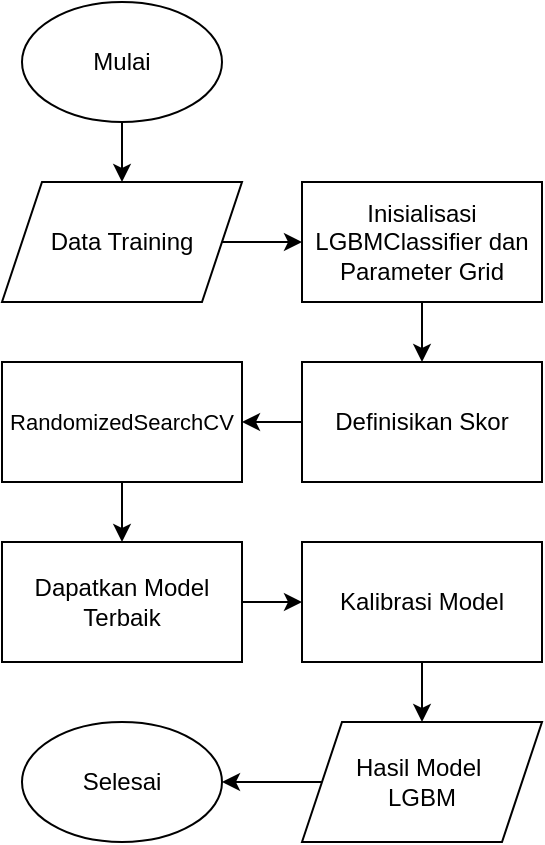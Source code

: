 <mxfile version="26.2.15">
  <diagram name="Page-1" id="fJQKvYSDg5BPfoZSww_d">
    <mxGraphModel dx="758" dy="460" grid="1" gridSize="10" guides="1" tooltips="1" connect="1" arrows="1" fold="1" page="1" pageScale="1" pageWidth="827" pageHeight="1169" math="0" shadow="0">
      <root>
        <mxCell id="0" />
        <mxCell id="1" parent="0" />
        <mxCell id="E9fjUXzIlTnjdSZBnWGk-3" style="edgeStyle=orthogonalEdgeStyle;rounded=0;orthogonalLoop=1;jettySize=auto;html=1;" edge="1" parent="1" source="E9fjUXzIlTnjdSZBnWGk-1" target="E9fjUXzIlTnjdSZBnWGk-2">
          <mxGeometry relative="1" as="geometry" />
        </mxCell>
        <mxCell id="E9fjUXzIlTnjdSZBnWGk-1" value="Mulai" style="ellipse;whiteSpace=wrap;html=1;" vertex="1" parent="1">
          <mxGeometry x="390" y="390" width="100" height="60" as="geometry" />
        </mxCell>
        <mxCell id="E9fjUXzIlTnjdSZBnWGk-5" style="edgeStyle=orthogonalEdgeStyle;rounded=0;orthogonalLoop=1;jettySize=auto;html=1;entryX=0;entryY=0.5;entryDx=0;entryDy=0;" edge="1" parent="1" source="E9fjUXzIlTnjdSZBnWGk-2" target="E9fjUXzIlTnjdSZBnWGk-4">
          <mxGeometry relative="1" as="geometry" />
        </mxCell>
        <mxCell id="E9fjUXzIlTnjdSZBnWGk-2" value="Data Training" style="shape=parallelogram;perimeter=parallelogramPerimeter;whiteSpace=wrap;html=1;fixedSize=1;" vertex="1" parent="1">
          <mxGeometry x="380" y="480" width="120" height="60" as="geometry" />
        </mxCell>
        <mxCell id="E9fjUXzIlTnjdSZBnWGk-7" value="" style="edgeStyle=orthogonalEdgeStyle;rounded=0;orthogonalLoop=1;jettySize=auto;html=1;" edge="1" parent="1" source="E9fjUXzIlTnjdSZBnWGk-4" target="E9fjUXzIlTnjdSZBnWGk-6">
          <mxGeometry relative="1" as="geometry" />
        </mxCell>
        <mxCell id="E9fjUXzIlTnjdSZBnWGk-4" value="Inisialisasi LGBMClassifier dan Parameter Grid" style="rounded=0;whiteSpace=wrap;html=1;" vertex="1" parent="1">
          <mxGeometry x="530" y="480" width="120" height="60" as="geometry" />
        </mxCell>
        <mxCell id="E9fjUXzIlTnjdSZBnWGk-10" value="" style="edgeStyle=orthogonalEdgeStyle;rounded=0;orthogonalLoop=1;jettySize=auto;html=1;" edge="1" parent="1" source="E9fjUXzIlTnjdSZBnWGk-6" target="E9fjUXzIlTnjdSZBnWGk-9">
          <mxGeometry relative="1" as="geometry" />
        </mxCell>
        <mxCell id="E9fjUXzIlTnjdSZBnWGk-6" value="Definisikan Skor" style="rounded=0;whiteSpace=wrap;html=1;" vertex="1" parent="1">
          <mxGeometry x="530" y="570" width="120" height="60" as="geometry" />
        </mxCell>
        <mxCell id="E9fjUXzIlTnjdSZBnWGk-12" value="" style="edgeStyle=orthogonalEdgeStyle;rounded=0;orthogonalLoop=1;jettySize=auto;html=1;" edge="1" parent="1" source="E9fjUXzIlTnjdSZBnWGk-9" target="E9fjUXzIlTnjdSZBnWGk-11">
          <mxGeometry relative="1" as="geometry" />
        </mxCell>
        <mxCell id="E9fjUXzIlTnjdSZBnWGk-9" value="&lt;font style=&quot;font-size: 11px;&quot;&gt;RandomizedSearchCV&lt;/font&gt;" style="rounded=0;whiteSpace=wrap;html=1;" vertex="1" parent="1">
          <mxGeometry x="380" y="570" width="120" height="60" as="geometry" />
        </mxCell>
        <mxCell id="E9fjUXzIlTnjdSZBnWGk-26" value="" style="edgeStyle=orthogonalEdgeStyle;rounded=0;orthogonalLoop=1;jettySize=auto;html=1;" edge="1" parent="1" source="E9fjUXzIlTnjdSZBnWGk-11" target="E9fjUXzIlTnjdSZBnWGk-25">
          <mxGeometry relative="1" as="geometry" />
        </mxCell>
        <mxCell id="E9fjUXzIlTnjdSZBnWGk-11" value="Dapatkan Model Terbaik" style="rounded=0;whiteSpace=wrap;html=1;" vertex="1" parent="1">
          <mxGeometry x="380" y="660" width="120" height="60" as="geometry" />
        </mxCell>
        <mxCell id="E9fjUXzIlTnjdSZBnWGk-29" value="" style="edgeStyle=orthogonalEdgeStyle;rounded=0;orthogonalLoop=1;jettySize=auto;html=1;" edge="1" parent="1" source="E9fjUXzIlTnjdSZBnWGk-17" target="E9fjUXzIlTnjdSZBnWGk-19">
          <mxGeometry relative="1" as="geometry" />
        </mxCell>
        <mxCell id="E9fjUXzIlTnjdSZBnWGk-17" value="Hasil Model&amp;nbsp;&lt;div&gt;LGBM&lt;/div&gt;" style="shape=parallelogram;perimeter=parallelogramPerimeter;whiteSpace=wrap;html=1;fixedSize=1;" vertex="1" parent="1">
          <mxGeometry x="530" y="750" width="120" height="60" as="geometry" />
        </mxCell>
        <mxCell id="E9fjUXzIlTnjdSZBnWGk-19" value="Selesai" style="ellipse;whiteSpace=wrap;html=1;" vertex="1" parent="1">
          <mxGeometry x="390" y="750" width="100" height="60" as="geometry" />
        </mxCell>
        <mxCell id="E9fjUXzIlTnjdSZBnWGk-28" value="" style="edgeStyle=orthogonalEdgeStyle;rounded=0;orthogonalLoop=1;jettySize=auto;html=1;" edge="1" parent="1" source="E9fjUXzIlTnjdSZBnWGk-25">
          <mxGeometry relative="1" as="geometry">
            <mxPoint x="590.0" y="750" as="targetPoint" />
          </mxGeometry>
        </mxCell>
        <mxCell id="E9fjUXzIlTnjdSZBnWGk-25" value="Kalibrasi Model" style="rounded=0;whiteSpace=wrap;html=1;" vertex="1" parent="1">
          <mxGeometry x="530" y="660" width="120" height="60" as="geometry" />
        </mxCell>
      </root>
    </mxGraphModel>
  </diagram>
</mxfile>
